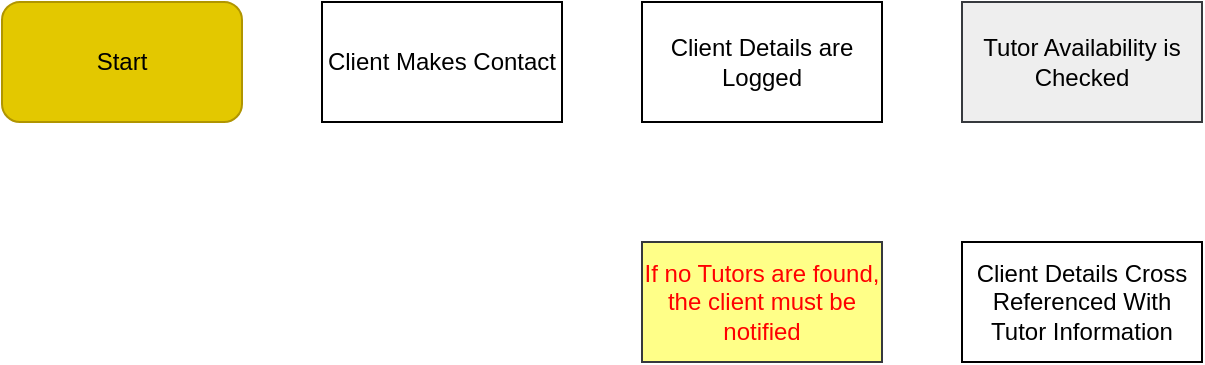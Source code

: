 <mxfile version="19.0.0" type="github">
  <diagram id="byE5E0A04Xue2wiaKyCQ" name="Page-1">
    <mxGraphModel dx="1038" dy="579" grid="1" gridSize="10" guides="1" tooltips="1" connect="1" arrows="1" fold="1" page="1" pageScale="1" pageWidth="850" pageHeight="1100" math="0" shadow="0">
      <root>
        <mxCell id="0" />
        <mxCell id="1" parent="0" />
        <mxCell id="J07iRta3Ubn2i2twDVl_-1" value="Start" style="rounded=1;whiteSpace=wrap;html=1;fillColor=#e3c800;fontColor=#000000;strokeColor=#B09500;" vertex="1" parent="1">
          <mxGeometry x="160" y="40" width="120" height="60" as="geometry" />
        </mxCell>
        <mxCell id="J07iRta3Ubn2i2twDVl_-2" value="Client Makes Contact" style="rounded=0;whiteSpace=wrap;html=1;" vertex="1" parent="1">
          <mxGeometry x="320" y="40" width="120" height="60" as="geometry" />
        </mxCell>
        <mxCell id="J07iRta3Ubn2i2twDVl_-3" value="Client Details are Logged" style="rounded=0;whiteSpace=wrap;html=1;" vertex="1" parent="1">
          <mxGeometry x="480" y="40" width="120" height="60" as="geometry" />
        </mxCell>
        <mxCell id="J07iRta3Ubn2i2twDVl_-4" value="Tutor Availability is Checked" style="rounded=0;whiteSpace=wrap;html=1;fillColor=#eeeeee;strokeColor=#36393d;" vertex="1" parent="1">
          <mxGeometry x="640" y="40" width="120" height="60" as="geometry" />
        </mxCell>
        <mxCell id="J07iRta3Ubn2i2twDVl_-5" value="Client Details Cross Referenced With Tutor Information" style="rounded=0;whiteSpace=wrap;html=1;" vertex="1" parent="1">
          <mxGeometry x="640" y="160" width="120" height="60" as="geometry" />
        </mxCell>
        <mxCell id="J07iRta3Ubn2i2twDVl_-6" value="&lt;font color=&quot;#ff0000&quot;&gt;If no Tutors are found, the client must be notified&lt;/font&gt;" style="rounded=0;whiteSpace=wrap;html=1;fillColor=#ffff88;strokeColor=#36393d;" vertex="1" parent="1">
          <mxGeometry x="480" y="160" width="120" height="60" as="geometry" />
        </mxCell>
      </root>
    </mxGraphModel>
  </diagram>
</mxfile>
